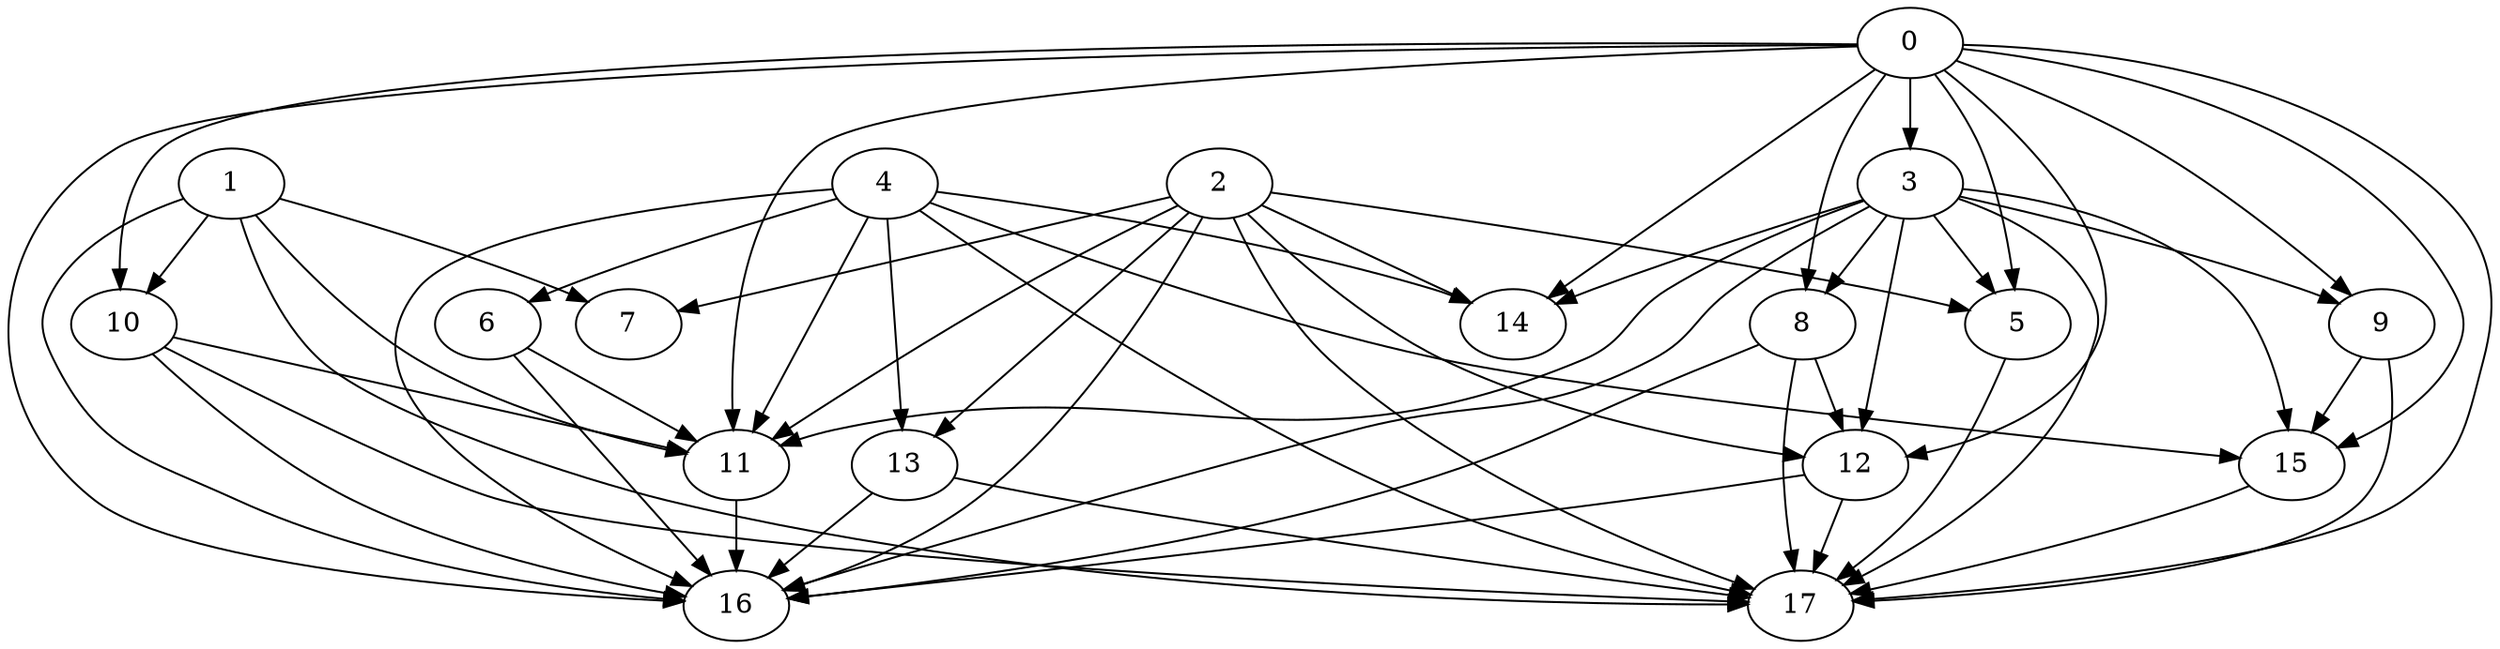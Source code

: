 digraph {
    12 -> 16;
    4 -> 6;
    3 -> 16;
    4 -> 15;
    0 -> 5;
    8 -> 12;
    9 -> 17;
    2 -> 5;
    2 -> 11;
    0 -> 8;
    0 -> 11;
    0 -> 17;
    2 -> 14;
    0 -> 14;
    2 -> 17;
    13 -> 17;
    6 -> 11;
    15 -> 17;
    3 -> 9;
    4 -> 14;
    3 -> 12;
    4 -> 11;
    4 -> 17;
    3 -> 15;
    10 -> 11;
    0 -> 10;
    2 -> 7;
    8 -> 17;
    11 -> 16;
    0 -> 16;
    1 -> 11;
    10 -> 17;
    13 -> 16;
    2 -> 16;
    2 -> 13;
    1 -> 17;
    6 -> 16;
    3 -> 5;
    3 -> 11;
    3 -> 8;
    3 -> 14;
    12 -> 17;
    4 -> 13;
    4 -> 16;
    3 -> 17;
    0 -> 3;
    5 -> 17;
    0 -> 9;
    8 -> 16;
    9 -> 15;
    0 -> 12;
    1 -> 7;
    10 -> 16;
    0 -> 15;
    2 -> 12;
    1 -> 10;
    1 -> 16;
}